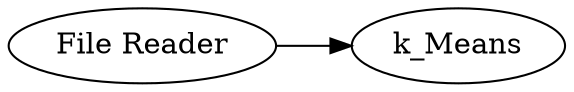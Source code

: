 digraph {
	"3884478587255549053_1" [label="File Reader"]
	"3884478587255549053_2" [label=k_Means]
	"3884478587255549053_1" -> "3884478587255549053_2"
	rankdir=LR
}
